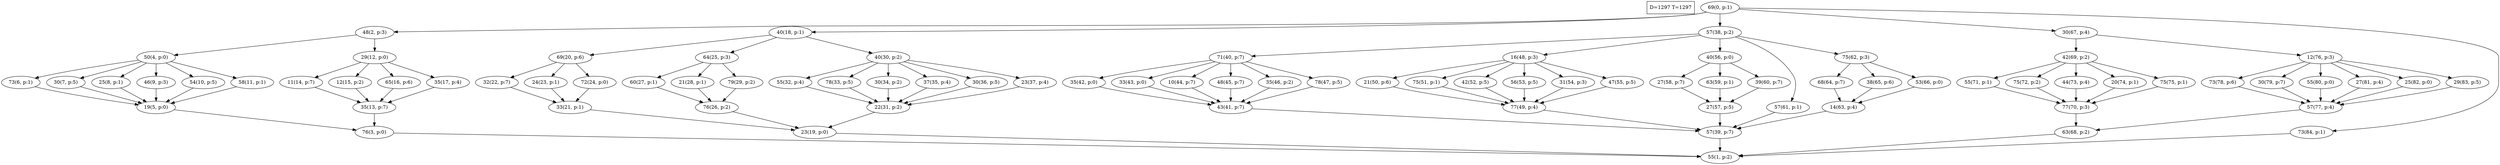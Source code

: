 digraph Task {
i [shape=box, label="D=1297 T=1297"]; 
0 [label="69(0, p:1)"];
1 [label="55(1, p:2)"];
2 [label="48(2, p:3)"];
3 [label="76(3, p:0)"];
4 [label="50(4, p:0)"];
5 [label="19(5, p:0)"];
6 [label="73(6, p:1)"];
7 [label="30(7, p:5)"];
8 [label="25(8, p:1)"];
9 [label="46(9, p:3)"];
10 [label="54(10, p:5)"];
11 [label="58(11, p:1)"];
12 [label="29(12, p:0)"];
13 [label="35(13, p:7)"];
14 [label="11(14, p:7)"];
15 [label="12(15, p:2)"];
16 [label="65(16, p:6)"];
17 [label="35(17, p:4)"];
18 [label="40(18, p:1)"];
19 [label="23(19, p:0)"];
20 [label="69(20, p:6)"];
21 [label="33(21, p:1)"];
22 [label="32(22, p:7)"];
23 [label="24(23, p:1)"];
24 [label="72(24, p:0)"];
25 [label="64(25, p:3)"];
26 [label="76(26, p:2)"];
27 [label="60(27, p:1)"];
28 [label="21(28, p:1)"];
29 [label="79(29, p:2)"];
30 [label="40(30, p:2)"];
31 [label="22(31, p:2)"];
32 [label="55(32, p:4)"];
33 [label="78(33, p:5)"];
34 [label="30(34, p:2)"];
35 [label="37(35, p:4)"];
36 [label="30(36, p:5)"];
37 [label="23(37, p:4)"];
38 [label="57(38, p:2)"];
39 [label="57(39, p:7)"];
40 [label="71(40, p:7)"];
41 [label="43(41, p:7)"];
42 [label="35(42, p:0)"];
43 [label="33(43, p:0)"];
44 [label="10(44, p:7)"];
45 [label="48(45, p:7)"];
46 [label="35(46, p:2)"];
47 [label="78(47, p:5)"];
48 [label="16(48, p:3)"];
49 [label="77(49, p:4)"];
50 [label="21(50, p:6)"];
51 [label="75(51, p:1)"];
52 [label="42(52, p:5)"];
53 [label="56(53, p:5)"];
54 [label="31(54, p:3)"];
55 [label="47(55, p:5)"];
56 [label="40(56, p:0)"];
57 [label="27(57, p:5)"];
58 [label="27(58, p:7)"];
59 [label="63(59, p:1)"];
60 [label="39(60, p:7)"];
61 [label="57(61, p:1)"];
62 [label="75(62, p:3)"];
63 [label="14(63, p:4)"];
64 [label="68(64, p:7)"];
65 [label="38(65, p:6)"];
66 [label="53(66, p:0)"];
67 [label="30(67, p:4)"];
68 [label="63(68, p:2)"];
69 [label="42(69, p:2)"];
70 [label="77(70, p:3)"];
71 [label="55(71, p:1)"];
72 [label="75(72, p:2)"];
73 [label="44(73, p:4)"];
74 [label="20(74, p:1)"];
75 [label="75(75, p:1)"];
76 [label="12(76, p:3)"];
77 [label="57(77, p:4)"];
78 [label="73(78, p:6)"];
79 [label="30(79, p:7)"];
80 [label="55(80, p:0)"];
81 [label="27(81, p:4)"];
82 [label="25(82, p:0)"];
83 [label="29(83, p:5)"];
84 [label="73(84, p:1)"];
0 -> 2;
0 -> 18;
0 -> 38;
0 -> 67;
0 -> 84;
2 -> 4;
2 -> 12;
3 -> 1;
4 -> 6;
4 -> 7;
4 -> 8;
4 -> 9;
4 -> 10;
4 -> 11;
5 -> 3;
6 -> 5;
7 -> 5;
8 -> 5;
9 -> 5;
10 -> 5;
11 -> 5;
12 -> 14;
12 -> 15;
12 -> 16;
12 -> 17;
13 -> 3;
14 -> 13;
15 -> 13;
16 -> 13;
17 -> 13;
18 -> 20;
18 -> 25;
18 -> 30;
19 -> 1;
20 -> 22;
20 -> 23;
20 -> 24;
21 -> 19;
22 -> 21;
23 -> 21;
24 -> 21;
25 -> 27;
25 -> 28;
25 -> 29;
26 -> 19;
27 -> 26;
28 -> 26;
29 -> 26;
30 -> 32;
30 -> 33;
30 -> 34;
30 -> 35;
30 -> 36;
30 -> 37;
31 -> 19;
32 -> 31;
33 -> 31;
34 -> 31;
35 -> 31;
36 -> 31;
37 -> 31;
38 -> 40;
38 -> 48;
38 -> 56;
38 -> 61;
38 -> 62;
39 -> 1;
40 -> 42;
40 -> 43;
40 -> 44;
40 -> 45;
40 -> 46;
40 -> 47;
41 -> 39;
42 -> 41;
43 -> 41;
44 -> 41;
45 -> 41;
46 -> 41;
47 -> 41;
48 -> 50;
48 -> 51;
48 -> 52;
48 -> 53;
48 -> 54;
48 -> 55;
49 -> 39;
50 -> 49;
51 -> 49;
52 -> 49;
53 -> 49;
54 -> 49;
55 -> 49;
56 -> 58;
56 -> 59;
56 -> 60;
57 -> 39;
58 -> 57;
59 -> 57;
60 -> 57;
61 -> 39;
62 -> 64;
62 -> 65;
62 -> 66;
63 -> 39;
64 -> 63;
65 -> 63;
66 -> 63;
67 -> 69;
67 -> 76;
68 -> 1;
69 -> 71;
69 -> 72;
69 -> 73;
69 -> 74;
69 -> 75;
70 -> 68;
71 -> 70;
72 -> 70;
73 -> 70;
74 -> 70;
75 -> 70;
76 -> 78;
76 -> 79;
76 -> 80;
76 -> 81;
76 -> 82;
76 -> 83;
77 -> 68;
78 -> 77;
79 -> 77;
80 -> 77;
81 -> 77;
82 -> 77;
83 -> 77;
84 -> 1;
}